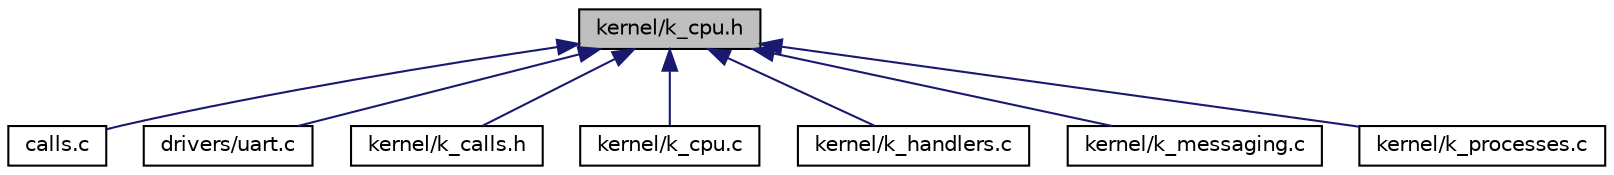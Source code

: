 digraph "kernel/k_cpu.h"
{
 // LATEX_PDF_SIZE
  edge [fontname="Helvetica",fontsize="10",labelfontname="Helvetica",labelfontsize="10"];
  node [fontname="Helvetica",fontsize="10",shape=record];
  Node1 [label="kernel/k_cpu.h",height=0.2,width=0.4,color="black", fillcolor="grey75", style="filled", fontcolor="black",tooltip="Contains all definitions and entities regarding the cpu-specific operations that the embedded kernel ..."];
  Node1 -> Node2 [dir="back",color="midnightblue",fontsize="10",style="solid",fontname="Helvetica"];
  Node2 [label="calls.c",height=0.2,width=0.4,color="black", fillcolor="white", style="filled",URL="$calls_8c.html",tooltip="Contains all the kernel call functions that user programs have access to."];
  Node1 -> Node3 [dir="back",color="midnightblue",fontsize="10",style="solid",fontname="Helvetica"];
  Node3 [label="drivers/uart.c",height=0.2,width=0.4,color="black", fillcolor="white", style="filled",URL="$uart_8c.html",tooltip="Contains functionality to operate the UART0 driver for the tiva board."];
  Node1 -> Node4 [dir="back",color="midnightblue",fontsize="10",style="solid",fontname="Helvetica"];
  Node4 [label="kernel/k_calls.h",height=0.2,width=0.4,color="black", fillcolor="white", style="filled",URL="$k__calls_8h.html",tooltip="Defines all priviledged functions and entities regarding kernel calls."];
  Node1 -> Node5 [dir="back",color="midnightblue",fontsize="10",style="solid",fontname="Helvetica"];
  Node5 [label="kernel/k_cpu.c",height=0.2,width=0.4,color="black", fillcolor="white", style="filled",URL="$k__cpu_8c.html",tooltip="Contains the implementations of all CPU specific functionality that the kernel requires to operate."];
  Node1 -> Node6 [dir="back",color="midnightblue",fontsize="10",style="solid",fontname="Helvetica"];
  Node6 [label="kernel/k_handlers.c",height=0.2,width=0.4,color="black", fillcolor="white", style="filled",URL="$k__handlers_8c.html",tooltip="Contains all functions pertaining towards the kernel's trap handlers and initializer functions."];
  Node1 -> Node7 [dir="back",color="midnightblue",fontsize="10",style="solid",fontname="Helvetica"];
  Node7 [label="kernel/k_messaging.c",height=0.2,width=0.4,color="black", fillcolor="white", style="filled",URL="$k__messaging_8c.html",tooltip="Contains all message and message box allocation management and all supporting functionality regarding..."];
  Node1 -> Node8 [dir="back",color="midnightblue",fontsize="10",style="solid",fontname="Helvetica"];
  Node8 [label="kernel/k_processes.c",height=0.2,width=0.4,color="black", fillcolor="white", style="filled",URL="$k__processes_8c.html",tooltip="Contains the process allocation management and all supporting functionality related to the kernel pro..."];
}

